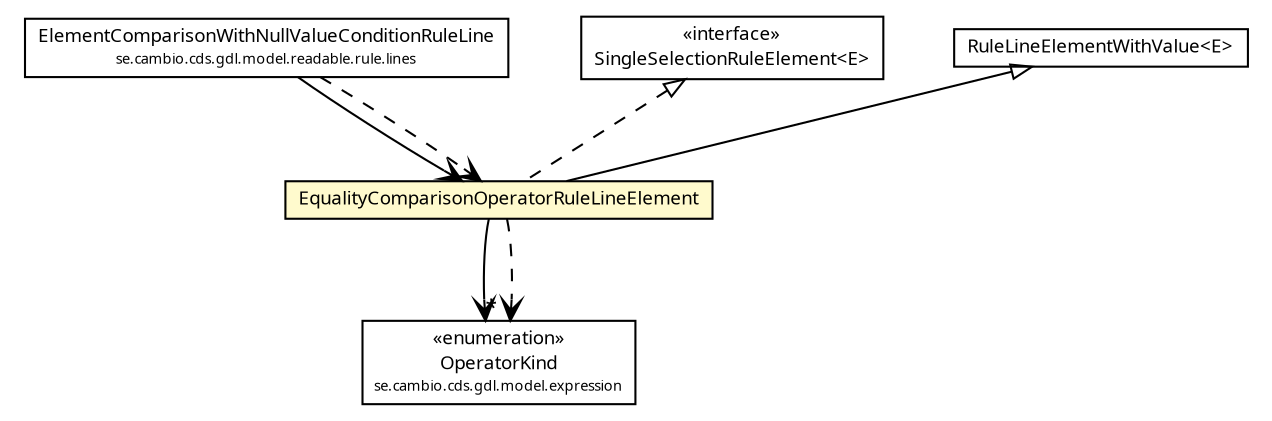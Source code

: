 #!/usr/local/bin/dot
#
# Class diagram 
# Generated by UMLGraph version R5_6 (http://www.umlgraph.org/)
#

digraph G {
	edge [fontname="Trebuchet MS",fontsize=10,labelfontname="Trebuchet MS",labelfontsize=10];
	node [fontname="Trebuchet MS",fontsize=10,shape=plaintext];
	nodesep=0.25;
	ranksep=0.5;
	// se.cambio.cds.gdl.model.expression.OperatorKind
	c176721 [label=<<table title="se.cambio.cds.gdl.model.expression.OperatorKind" border="0" cellborder="1" cellspacing="0" cellpadding="2" port="p" href="../../../../expression/OperatorKind.html">
		<tr><td><table border="0" cellspacing="0" cellpadding="1">
<tr><td align="center" balign="center"> &#171;enumeration&#187; </td></tr>
<tr><td align="center" balign="center"><font face="Trebuchet MS"> OperatorKind </font></td></tr>
<tr><td align="center" balign="center"><font face="Trebuchet MS" point-size="7.0"> se.cambio.cds.gdl.model.expression </font></td></tr>
		</table></td></tr>
		</table>>, URL="../../../../expression/OperatorKind.html", fontname="Trebuchet MS", fontcolor="black", fontsize=9.0];
	// se.cambio.cds.gdl.model.readable.rule.lines.ElementComparisonWithNullValueConditionRuleLine
	c176910 [label=<<table title="se.cambio.cds.gdl.model.readable.rule.lines.ElementComparisonWithNullValueConditionRuleLine" border="0" cellborder="1" cellspacing="0" cellpadding="2" port="p" href="../ElementComparisonWithNullValueConditionRuleLine.html">
		<tr><td><table border="0" cellspacing="0" cellpadding="1">
<tr><td align="center" balign="center"><font face="Trebuchet MS"> ElementComparisonWithNullValueConditionRuleLine </font></td></tr>
<tr><td align="center" balign="center"><font face="Trebuchet MS" point-size="7.0"> se.cambio.cds.gdl.model.readable.rule.lines </font></td></tr>
		</table></td></tr>
		</table>>, URL="../ElementComparisonWithNullValueConditionRuleLine.html", fontname="Trebuchet MS", fontcolor="black", fontsize=9.0];
	// se.cambio.cds.gdl.model.readable.rule.lines.elements.SingleSelectionRuleElement<E>
	c176920 [label=<<table title="se.cambio.cds.gdl.model.readable.rule.lines.elements.SingleSelectionRuleElement" border="0" cellborder="1" cellspacing="0" cellpadding="2" port="p" href="./SingleSelectionRuleElement.html">
		<tr><td><table border="0" cellspacing="0" cellpadding="1">
<tr><td align="center" balign="center"> &#171;interface&#187; </td></tr>
<tr><td align="center" balign="center"><font face="Trebuchet MS"> SingleSelectionRuleElement&lt;E&gt; </font></td></tr>
		</table></td></tr>
		</table>>, URL="./SingleSelectionRuleElement.html", fontname="Trebuchet MS", fontcolor="black", fontsize=9.0];
	// se.cambio.cds.gdl.model.readable.rule.lines.elements.RuleLineElementWithValue<E>
	c176921 [label=<<table title="se.cambio.cds.gdl.model.readable.rule.lines.elements.RuleLineElementWithValue" border="0" cellborder="1" cellspacing="0" cellpadding="2" port="p" href="./RuleLineElementWithValue.html">
		<tr><td><table border="0" cellspacing="0" cellpadding="1">
<tr><td align="center" balign="center"><font face="Trebuchet MS"> RuleLineElementWithValue&lt;E&gt; </font></td></tr>
		</table></td></tr>
		</table>>, URL="./RuleLineElementWithValue.html", fontname="Trebuchet MS", fontcolor="black", fontsize=9.0];
	// se.cambio.cds.gdl.model.readable.rule.lines.elements.EqualityComparisonOperatorRuleLineElement
	c176929 [label=<<table title="se.cambio.cds.gdl.model.readable.rule.lines.elements.EqualityComparisonOperatorRuleLineElement" border="0" cellborder="1" cellspacing="0" cellpadding="2" port="p" bgcolor="lemonChiffon" href="./EqualityComparisonOperatorRuleLineElement.html">
		<tr><td><table border="0" cellspacing="0" cellpadding="1">
<tr><td align="center" balign="center"><font face="Trebuchet MS"> EqualityComparisonOperatorRuleLineElement </font></td></tr>
		</table></td></tr>
		</table>>, URL="./EqualityComparisonOperatorRuleLineElement.html", fontname="Trebuchet MS", fontcolor="black", fontsize=9.0];
	//se.cambio.cds.gdl.model.readable.rule.lines.elements.EqualityComparisonOperatorRuleLineElement extends se.cambio.cds.gdl.model.readable.rule.lines.elements.RuleLineElementWithValue<se.cambio.cds.gdl.model.expression.OperatorKind>
	c176921:p -> c176929:p [dir=back,arrowtail=empty];
	//se.cambio.cds.gdl.model.readable.rule.lines.elements.EqualityComparisonOperatorRuleLineElement implements se.cambio.cds.gdl.model.readable.rule.lines.elements.SingleSelectionRuleElement<E>
	c176920:p -> c176929:p [dir=back,arrowtail=empty,style=dashed];
	// se.cambio.cds.gdl.model.readable.rule.lines.ElementComparisonWithNullValueConditionRuleLine NAVASSOC se.cambio.cds.gdl.model.readable.rule.lines.elements.EqualityComparisonOperatorRuleLineElement
	c176910:p -> c176929:p [taillabel="", label="", headlabel="", fontname="Trebuchet MS", fontcolor="black", fontsize=10.0, color="black", arrowhead=open];
	// se.cambio.cds.gdl.model.readable.rule.lines.elements.EqualityComparisonOperatorRuleLineElement NAVASSOC se.cambio.cds.gdl.model.expression.OperatorKind
	c176929:p -> c176721:p [taillabel="", label="", headlabel="*", fontname="Trebuchet MS", fontcolor="black", fontsize=10.0, color="black", arrowhead=open];
	// se.cambio.cds.gdl.model.readable.rule.lines.ElementComparisonWithNullValueConditionRuleLine DEPEND se.cambio.cds.gdl.model.readable.rule.lines.elements.EqualityComparisonOperatorRuleLineElement
	c176910:p -> c176929:p [taillabel="", label="", headlabel="", fontname="Trebuchet MS", fontcolor="black", fontsize=10.0, color="black", arrowhead=open, style=dashed];
	// se.cambio.cds.gdl.model.readable.rule.lines.elements.EqualityComparisonOperatorRuleLineElement DEPEND se.cambio.cds.gdl.model.expression.OperatorKind
	c176929:p -> c176721:p [taillabel="", label="", headlabel="", fontname="Trebuchet MS", fontcolor="black", fontsize=10.0, color="black", arrowhead=open, style=dashed];
}

